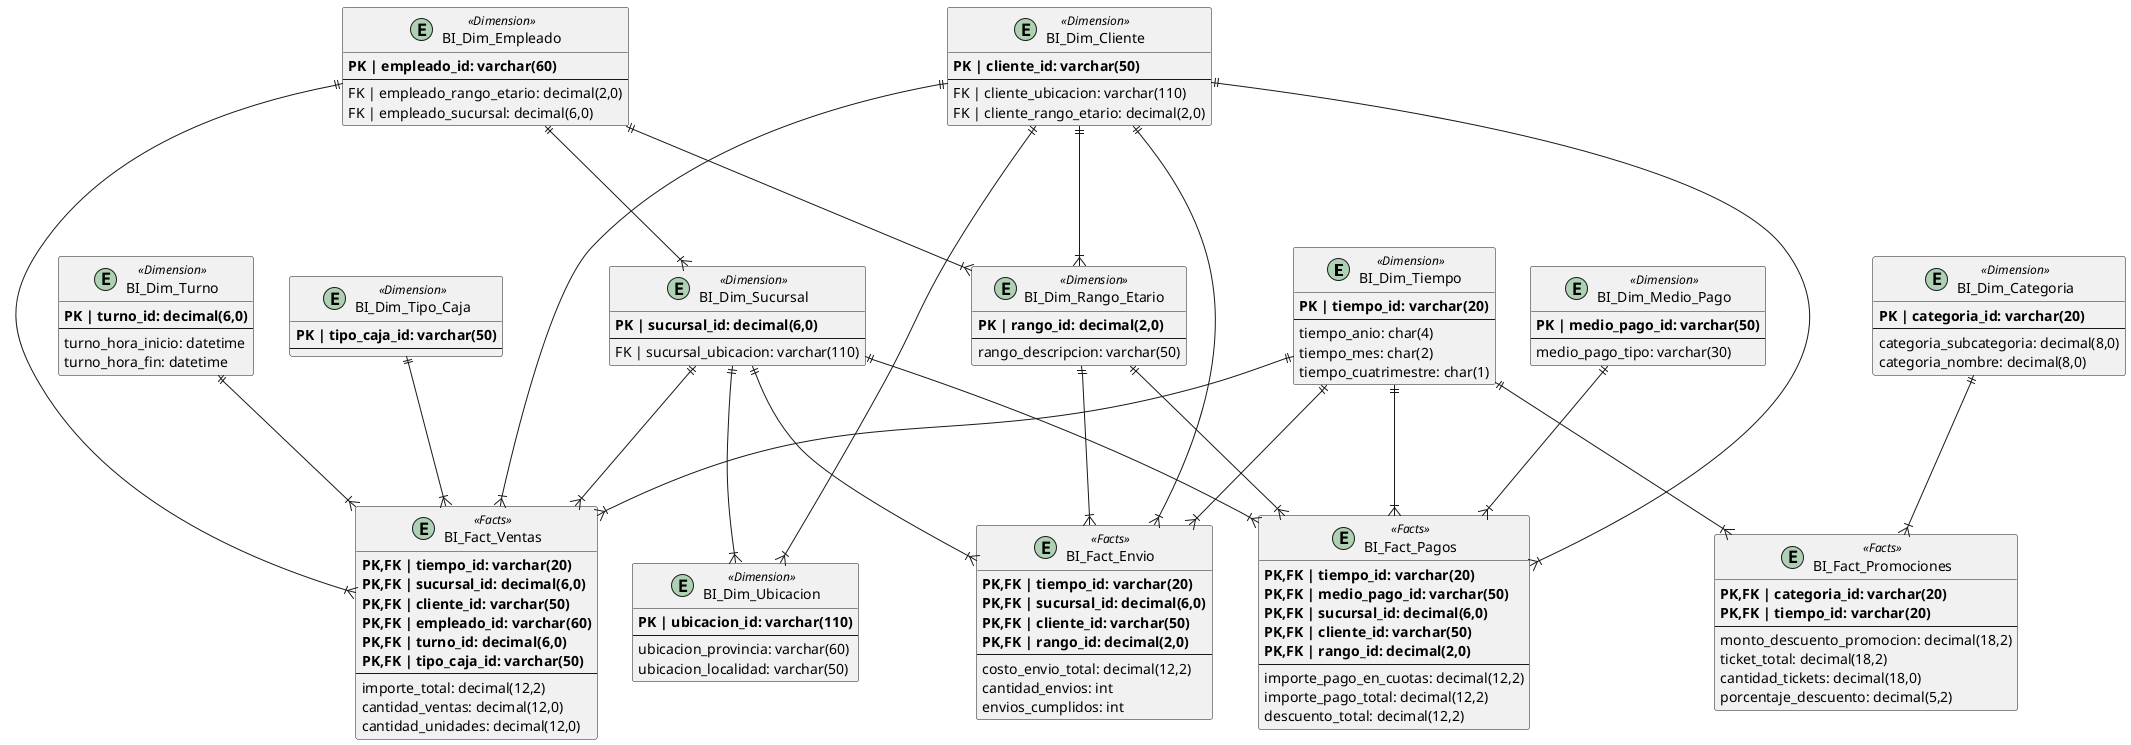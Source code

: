 @startuml

entity BI_Dim_Tiempo <<Dimension>> {
    **PK | tiempo_id: varchar(20)**
    --
    tiempo_anio: char(4)
    tiempo_mes: char(2)
    tiempo_cuatrimestre: char(1)
}

entity BI_Dim_Ubicacion <<Dimension>> {
    **PK | ubicacion_id: varchar(110)**
    --
    ubicacion_provincia: varchar(60)
    ubicacion_localidad: varchar(50)
}

entity BI_Dim_Sucursal <<Dimension>> {
    **PK | sucursal_id: decimal(6,0)**
    --
    FK | sucursal_ubicacion: varchar(110)
}

entity BI_Dim_Rango_Etario <<Dimension>> {
    **PK | rango_id: decimal(2,0)**
    --
    rango_descripcion: varchar(50)
}

entity BI_Dim_Cliente <<Dimension>> {
    **PK | cliente_id: varchar(50)**
    --
    FK | cliente_ubicacion: varchar(110)
    FK | cliente_rango_etario: decimal(2,0)
}

entity BI_Dim_Empleado <<Dimension>> {
    **PK | empleado_id: varchar(60)**
    --
    FK | empleado_rango_etario: decimal(2,0)
    FK | empleado_sucursal: decimal(6,0)
}

entity BI_Dim_Turno <<Dimension>> {
    **PK | turno_id: decimal(6,0)**
    --
    turno_hora_inicio: datetime
    turno_hora_fin: datetime
}

entity BI_Dim_Medio_Pago <<Dimension>> {
    **PK | medio_pago_id: varchar(50)**
    --
    medio_pago_tipo: varchar(30)
}

entity BI_Dim_Categoria <<Dimension>> {
    **PK | categoria_id: varchar(20)**
    --
    categoria_subcategoria: decimal(8,0)
    categoria_nombre: decimal(8,0)
}

entity BI_Dim_Tipo_Caja <<Dimension>> {
    **PK | tipo_caja_id: varchar(50)**
    --
}

entity BI_Fact_Ventas <<Facts>> {
    **PK,FK | tiempo_id: varchar(20)**
    **PK,FK | sucursal_id: decimal(6,0)**
    **PK,FK | cliente_id: varchar(50)**
    **PK,FK | empleado_id: varchar(60)**
    **PK,FK | turno_id: decimal(6,0)**
    **PK,FK | tipo_caja_id: varchar(50)**
    --
    importe_total: decimal(12,2)
    cantidad_ventas: decimal(12,0)
    cantidad_unidades: decimal(12,0)
}

entity BI_Fact_Promociones <<Facts>> {
    **PK,FK | categoria_id: varchar(20)**
    **PK,FK | tiempo_id: varchar(20)**
    --
    monto_descuento_promocion: decimal(18,2)
    ticket_total: decimal(18,2)
    cantidad_tickets: decimal(18,0)
    porcentaje_descuento: decimal(5,2)
}

entity BI_Fact_Pagos <<Facts>> {
    **PK,FK | tiempo_id: varchar(20)**
    **PK,FK | medio_pago_id: varchar(50)**
    **PK,FK | sucursal_id: decimal(6,0)**
    **PK,FK | cliente_id: varchar(50)**
    **PK,FK | rango_id: decimal(2,0)**
    --
    importe_pago_en_cuotas: decimal(12,2)
    importe_pago_total: decimal(12,2)
    descuento_total: decimal(12,2)
}

entity BI_Fact_Envio <<Facts>> {
    **PK,FK | tiempo_id: varchar(20)**
    **PK,FK | sucursal_id: decimal(6,0)**
    **PK,FK | cliente_id: varchar(50)**
    **PK,FK | rango_id: decimal(2,0)**
    --
    costo_envio_total: decimal(12,2)
    cantidad_envios: int
    envios_cumplidos: int
}

BI_Dim_Tiempo ||---|{ BI_Fact_Ventas
BI_Dim_Sucursal ||---|{ BI_Fact_Ventas
BI_Dim_Cliente ||---|{ BI_Fact_Ventas
BI_Dim_Empleado ||---|{ BI_Fact_Ventas
BI_Dim_Turno ||---|{ BI_Fact_Ventas
BI_Dim_Tipo_Caja ||---|{ BI_Fact_Ventas

BI_Dim_Tiempo ||---|{ BI_Fact_Promociones
BI_Dim_Categoria ||---|{ BI_Fact_Promociones

BI_Dim_Tiempo ||---|{ BI_Fact_Pagos
BI_Dim_Medio_Pago ||---|{ BI_Fact_Pagos
BI_Dim_Sucursal ||---|{ BI_Fact_Pagos
BI_Dim_Cliente ||---|{ BI_Fact_Pagos
BI_Dim_Rango_Etario ||---|{ BI_Fact_Pagos

BI_Dim_Tiempo ||---|{ BI_Fact_Envio
BI_Dim_Sucursal ||---|{ BI_Fact_Envio
BI_Dim_Cliente ||---|{ BI_Fact_Envio
BI_Dim_Rango_Etario ||---|{ BI_Fact_Envio

BI_Dim_Sucursal ||---|{ BI_Dim_Ubicacion
BI_Dim_Cliente ||----|{ BI_Dim_Ubicacion
BI_Dim_Empleado ||---|{ BI_Dim_Sucursal
BI_Dim_Empleado ||--|{ BI_Dim_Rango_Etario
BI_Dim_Cliente ||---|{ BI_Dim_Rango_Etario

@enduml
